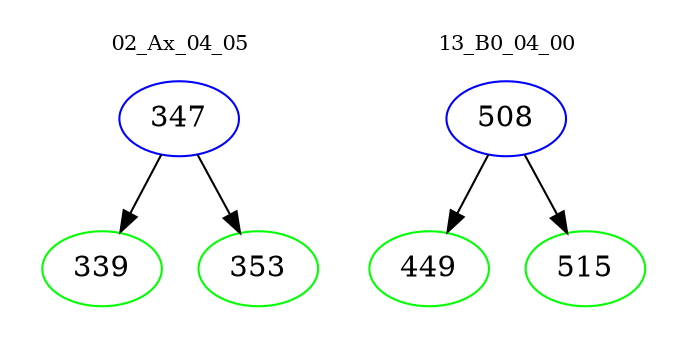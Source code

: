 digraph{
subgraph cluster_0 {
color = white
label = "02_Ax_04_05";
fontsize=10;
T0_347 [label="347", color="blue"]
T0_347 -> T0_339 [color="black"]
T0_339 [label="339", color="green"]
T0_347 -> T0_353 [color="black"]
T0_353 [label="353", color="green"]
}
subgraph cluster_1 {
color = white
label = "13_B0_04_00";
fontsize=10;
T1_508 [label="508", color="blue"]
T1_508 -> T1_449 [color="black"]
T1_449 [label="449", color="green"]
T1_508 -> T1_515 [color="black"]
T1_515 [label="515", color="green"]
}
}
